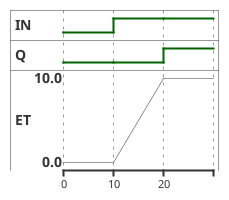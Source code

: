 @startuml
binary  "IN" as B
binary  "Q"  as C
analog "ET" as D

@0
B is low
C is low
D is 0

@10
B is high
C is low
D is 0

@20
B is high
C is high
D is 10

@enduml
